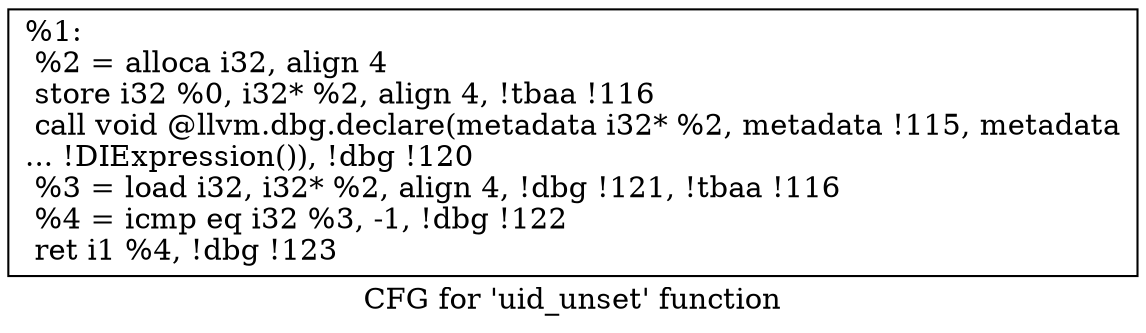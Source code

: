 digraph "CFG for 'uid_unset' function" {
	label="CFG for 'uid_unset' function";

	Node0x2278aa0 [shape=record,label="{%1:\l  %2 = alloca i32, align 4\l  store i32 %0, i32* %2, align 4, !tbaa !116\l  call void @llvm.dbg.declare(metadata i32* %2, metadata !115, metadata\l... !DIExpression()), !dbg !120\l  %3 = load i32, i32* %2, align 4, !dbg !121, !tbaa !116\l  %4 = icmp eq i32 %3, -1, !dbg !122\l  ret i1 %4, !dbg !123\l}"];
}
